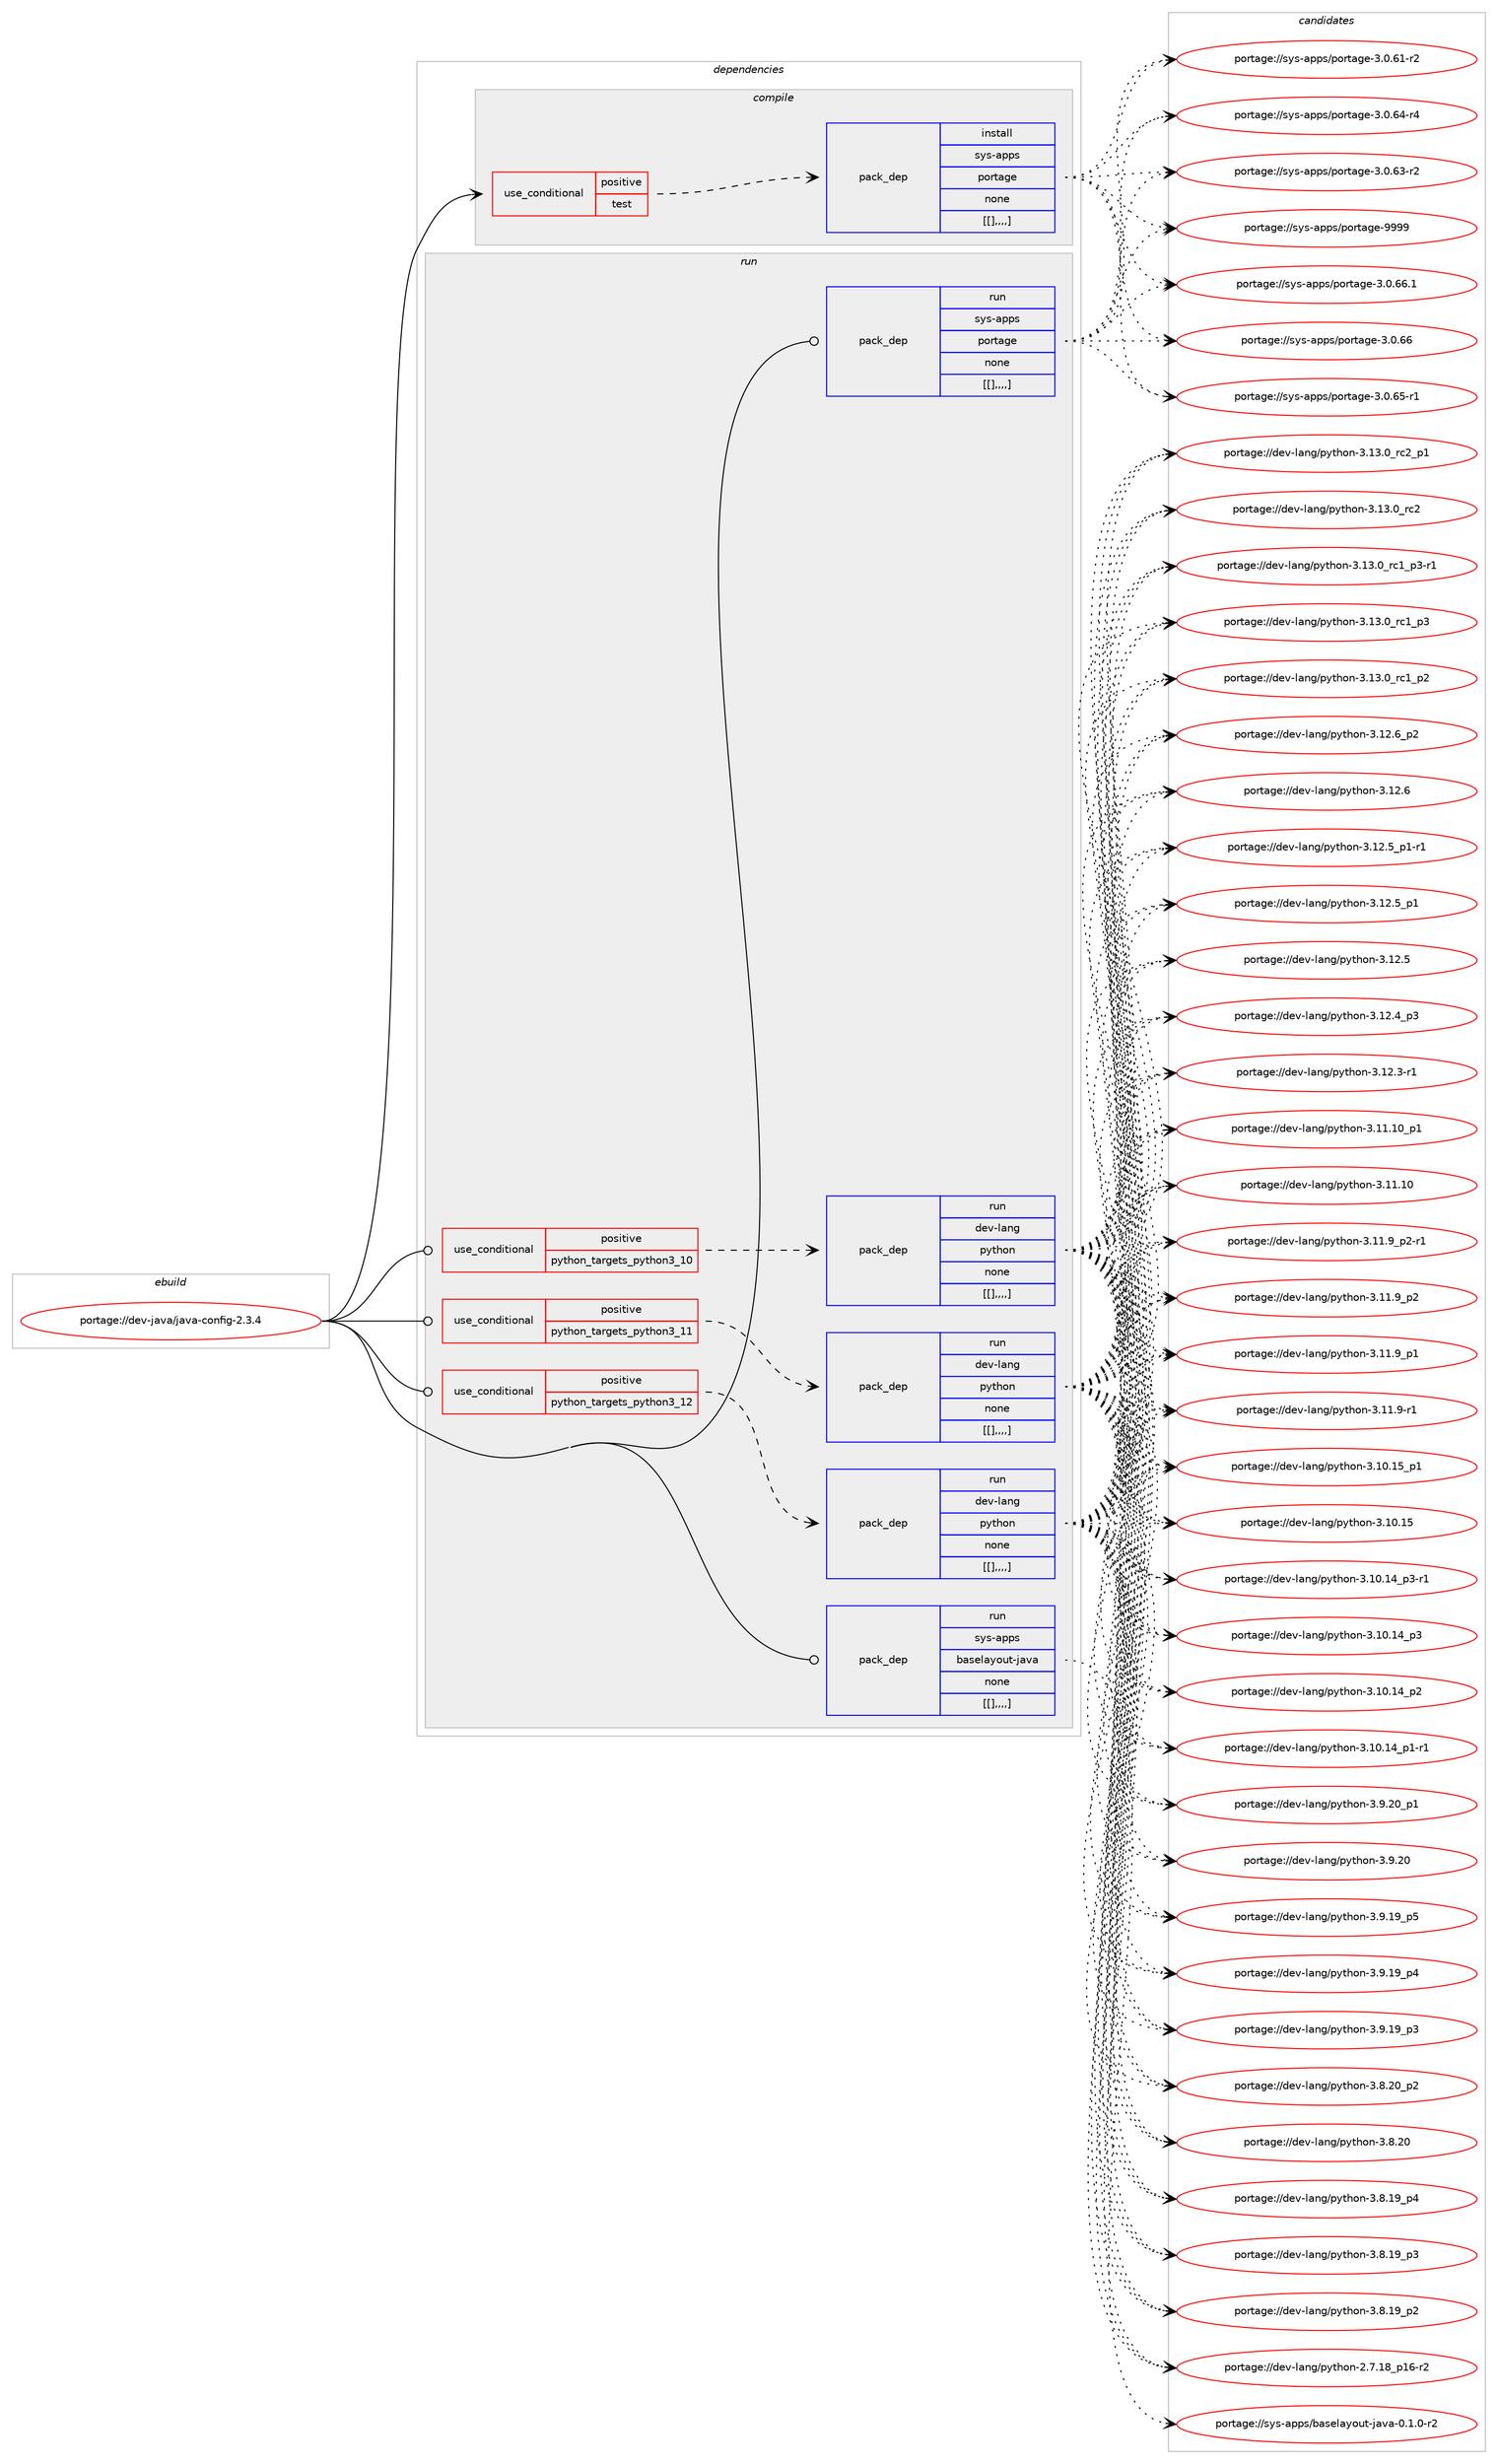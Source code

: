 digraph prolog {

# *************
# Graph options
# *************

newrank=true;
concentrate=true;
compound=true;
graph [rankdir=LR,fontname=Helvetica,fontsize=10,ranksep=1.5];#, ranksep=2.5, nodesep=0.2];
edge  [arrowhead=vee];
node  [fontname=Helvetica,fontsize=10];

# **********
# The ebuild
# **********

subgraph cluster_leftcol {
color=gray;
label=<<i>ebuild</i>>;
id [label="portage://dev-java/java-config-2.3.4", color=red, width=4, href="../dev-java/java-config-2.3.4.svg"];
}

# ****************
# The dependencies
# ****************

subgraph cluster_midcol {
color=gray;
label=<<i>dependencies</i>>;
subgraph cluster_compile {
fillcolor="#eeeeee";
style=filled;
label=<<i>compile</i>>;
subgraph cond22505 {
dependency94938 [label=<<TABLE BORDER="0" CELLBORDER="1" CELLSPACING="0" CELLPADDING="4"><TR><TD ROWSPAN="3" CELLPADDING="10">use_conditional</TD></TR><TR><TD>positive</TD></TR><TR><TD>test</TD></TR></TABLE>>, shape=none, color=red];
subgraph pack71387 {
dependency94939 [label=<<TABLE BORDER="0" CELLBORDER="1" CELLSPACING="0" CELLPADDING="4" WIDTH="220"><TR><TD ROWSPAN="6" CELLPADDING="30">pack_dep</TD></TR><TR><TD WIDTH="110">install</TD></TR><TR><TD>sys-apps</TD></TR><TR><TD>portage</TD></TR><TR><TD>none</TD></TR><TR><TD>[[],,,,]</TD></TR></TABLE>>, shape=none, color=blue];
}
dependency94938:e -> dependency94939:w [weight=20,style="dashed",arrowhead="vee"];
}
id:e -> dependency94938:w [weight=20,style="solid",arrowhead="vee"];
}
subgraph cluster_compileandrun {
fillcolor="#eeeeee";
style=filled;
label=<<i>compile and run</i>>;
}
subgraph cluster_run {
fillcolor="#eeeeee";
style=filled;
label=<<i>run</i>>;
subgraph cond22506 {
dependency94940 [label=<<TABLE BORDER="0" CELLBORDER="1" CELLSPACING="0" CELLPADDING="4"><TR><TD ROWSPAN="3" CELLPADDING="10">use_conditional</TD></TR><TR><TD>positive</TD></TR><TR><TD>python_targets_python3_10</TD></TR></TABLE>>, shape=none, color=red];
subgraph pack71388 {
dependency94941 [label=<<TABLE BORDER="0" CELLBORDER="1" CELLSPACING="0" CELLPADDING="4" WIDTH="220"><TR><TD ROWSPAN="6" CELLPADDING="30">pack_dep</TD></TR><TR><TD WIDTH="110">run</TD></TR><TR><TD>dev-lang</TD></TR><TR><TD>python</TD></TR><TR><TD>none</TD></TR><TR><TD>[[],,,,]</TD></TR></TABLE>>, shape=none, color=blue];
}
dependency94940:e -> dependency94941:w [weight=20,style="dashed",arrowhead="vee"];
}
id:e -> dependency94940:w [weight=20,style="solid",arrowhead="odot"];
subgraph cond22507 {
dependency94942 [label=<<TABLE BORDER="0" CELLBORDER="1" CELLSPACING="0" CELLPADDING="4"><TR><TD ROWSPAN="3" CELLPADDING="10">use_conditional</TD></TR><TR><TD>positive</TD></TR><TR><TD>python_targets_python3_11</TD></TR></TABLE>>, shape=none, color=red];
subgraph pack71389 {
dependency94943 [label=<<TABLE BORDER="0" CELLBORDER="1" CELLSPACING="0" CELLPADDING="4" WIDTH="220"><TR><TD ROWSPAN="6" CELLPADDING="30">pack_dep</TD></TR><TR><TD WIDTH="110">run</TD></TR><TR><TD>dev-lang</TD></TR><TR><TD>python</TD></TR><TR><TD>none</TD></TR><TR><TD>[[],,,,]</TD></TR></TABLE>>, shape=none, color=blue];
}
dependency94942:e -> dependency94943:w [weight=20,style="dashed",arrowhead="vee"];
}
id:e -> dependency94942:w [weight=20,style="solid",arrowhead="odot"];
subgraph cond22508 {
dependency94944 [label=<<TABLE BORDER="0" CELLBORDER="1" CELLSPACING="0" CELLPADDING="4"><TR><TD ROWSPAN="3" CELLPADDING="10">use_conditional</TD></TR><TR><TD>positive</TD></TR><TR><TD>python_targets_python3_12</TD></TR></TABLE>>, shape=none, color=red];
subgraph pack71390 {
dependency94945 [label=<<TABLE BORDER="0" CELLBORDER="1" CELLSPACING="0" CELLPADDING="4" WIDTH="220"><TR><TD ROWSPAN="6" CELLPADDING="30">pack_dep</TD></TR><TR><TD WIDTH="110">run</TD></TR><TR><TD>dev-lang</TD></TR><TR><TD>python</TD></TR><TR><TD>none</TD></TR><TR><TD>[[],,,,]</TD></TR></TABLE>>, shape=none, color=blue];
}
dependency94944:e -> dependency94945:w [weight=20,style="dashed",arrowhead="vee"];
}
id:e -> dependency94944:w [weight=20,style="solid",arrowhead="odot"];
subgraph pack71391 {
dependency94946 [label=<<TABLE BORDER="0" CELLBORDER="1" CELLSPACING="0" CELLPADDING="4" WIDTH="220"><TR><TD ROWSPAN="6" CELLPADDING="30">pack_dep</TD></TR><TR><TD WIDTH="110">run</TD></TR><TR><TD>sys-apps</TD></TR><TR><TD>baselayout-java</TD></TR><TR><TD>none</TD></TR><TR><TD>[[],,,,]</TD></TR></TABLE>>, shape=none, color=blue];
}
id:e -> dependency94946:w [weight=20,style="solid",arrowhead="odot"];
subgraph pack71392 {
dependency94947 [label=<<TABLE BORDER="0" CELLBORDER="1" CELLSPACING="0" CELLPADDING="4" WIDTH="220"><TR><TD ROWSPAN="6" CELLPADDING="30">pack_dep</TD></TR><TR><TD WIDTH="110">run</TD></TR><TR><TD>sys-apps</TD></TR><TR><TD>portage</TD></TR><TR><TD>none</TD></TR><TR><TD>[[],,,,]</TD></TR></TABLE>>, shape=none, color=blue];
}
id:e -> dependency94947:w [weight=20,style="solid",arrowhead="odot"];
}
}

# **************
# The candidates
# **************

subgraph cluster_choices {
rank=same;
color=gray;
label=<<i>candidates</i>>;

subgraph choice71387 {
color=black;
nodesep=1;
choice115121115459711211211547112111114116971031014557575757 [label="portage://sys-apps/portage-9999", color=red, width=4,href="../sys-apps/portage-9999.svg"];
choice11512111545971121121154711211111411697103101455146484654544649 [label="portage://sys-apps/portage-3.0.66.1", color=red, width=4,href="../sys-apps/portage-3.0.66.1.svg"];
choice1151211154597112112115471121111141169710310145514648465454 [label="portage://sys-apps/portage-3.0.66", color=red, width=4,href="../sys-apps/portage-3.0.66.svg"];
choice11512111545971121121154711211111411697103101455146484654534511449 [label="portage://sys-apps/portage-3.0.65-r1", color=red, width=4,href="../sys-apps/portage-3.0.65-r1.svg"];
choice11512111545971121121154711211111411697103101455146484654524511452 [label="portage://sys-apps/portage-3.0.64-r4", color=red, width=4,href="../sys-apps/portage-3.0.64-r4.svg"];
choice11512111545971121121154711211111411697103101455146484654514511450 [label="portage://sys-apps/portage-3.0.63-r2", color=red, width=4,href="../sys-apps/portage-3.0.63-r2.svg"];
choice11512111545971121121154711211111411697103101455146484654494511450 [label="portage://sys-apps/portage-3.0.61-r2", color=red, width=4,href="../sys-apps/portage-3.0.61-r2.svg"];
dependency94939:e -> choice115121115459711211211547112111114116971031014557575757:w [style=dotted,weight="100"];
dependency94939:e -> choice11512111545971121121154711211111411697103101455146484654544649:w [style=dotted,weight="100"];
dependency94939:e -> choice1151211154597112112115471121111141169710310145514648465454:w [style=dotted,weight="100"];
dependency94939:e -> choice11512111545971121121154711211111411697103101455146484654534511449:w [style=dotted,weight="100"];
dependency94939:e -> choice11512111545971121121154711211111411697103101455146484654524511452:w [style=dotted,weight="100"];
dependency94939:e -> choice11512111545971121121154711211111411697103101455146484654514511450:w [style=dotted,weight="100"];
dependency94939:e -> choice11512111545971121121154711211111411697103101455146484654494511450:w [style=dotted,weight="100"];
}
subgraph choice71388 {
color=black;
nodesep=1;
choice100101118451089711010347112121116104111110455146495146489511499509511249 [label="portage://dev-lang/python-3.13.0_rc2_p1", color=red, width=4,href="../dev-lang/python-3.13.0_rc2_p1.svg"];
choice10010111845108971101034711212111610411111045514649514648951149950 [label="portage://dev-lang/python-3.13.0_rc2", color=red, width=4,href="../dev-lang/python-3.13.0_rc2.svg"];
choice1001011184510897110103471121211161041111104551464951464895114994995112514511449 [label="portage://dev-lang/python-3.13.0_rc1_p3-r1", color=red, width=4,href="../dev-lang/python-3.13.0_rc1_p3-r1.svg"];
choice100101118451089711010347112121116104111110455146495146489511499499511251 [label="portage://dev-lang/python-3.13.0_rc1_p3", color=red, width=4,href="../dev-lang/python-3.13.0_rc1_p3.svg"];
choice100101118451089711010347112121116104111110455146495146489511499499511250 [label="portage://dev-lang/python-3.13.0_rc1_p2", color=red, width=4,href="../dev-lang/python-3.13.0_rc1_p2.svg"];
choice100101118451089711010347112121116104111110455146495046549511250 [label="portage://dev-lang/python-3.12.6_p2", color=red, width=4,href="../dev-lang/python-3.12.6_p2.svg"];
choice10010111845108971101034711212111610411111045514649504654 [label="portage://dev-lang/python-3.12.6", color=red, width=4,href="../dev-lang/python-3.12.6.svg"];
choice1001011184510897110103471121211161041111104551464950465395112494511449 [label="portage://dev-lang/python-3.12.5_p1-r1", color=red, width=4,href="../dev-lang/python-3.12.5_p1-r1.svg"];
choice100101118451089711010347112121116104111110455146495046539511249 [label="portage://dev-lang/python-3.12.5_p1", color=red, width=4,href="../dev-lang/python-3.12.5_p1.svg"];
choice10010111845108971101034711212111610411111045514649504653 [label="portage://dev-lang/python-3.12.5", color=red, width=4,href="../dev-lang/python-3.12.5.svg"];
choice100101118451089711010347112121116104111110455146495046529511251 [label="portage://dev-lang/python-3.12.4_p3", color=red, width=4,href="../dev-lang/python-3.12.4_p3.svg"];
choice100101118451089711010347112121116104111110455146495046514511449 [label="portage://dev-lang/python-3.12.3-r1", color=red, width=4,href="../dev-lang/python-3.12.3-r1.svg"];
choice10010111845108971101034711212111610411111045514649494649489511249 [label="portage://dev-lang/python-3.11.10_p1", color=red, width=4,href="../dev-lang/python-3.11.10_p1.svg"];
choice1001011184510897110103471121211161041111104551464949464948 [label="portage://dev-lang/python-3.11.10", color=red, width=4,href="../dev-lang/python-3.11.10.svg"];
choice1001011184510897110103471121211161041111104551464949465795112504511449 [label="portage://dev-lang/python-3.11.9_p2-r1", color=red, width=4,href="../dev-lang/python-3.11.9_p2-r1.svg"];
choice100101118451089711010347112121116104111110455146494946579511250 [label="portage://dev-lang/python-3.11.9_p2", color=red, width=4,href="../dev-lang/python-3.11.9_p2.svg"];
choice100101118451089711010347112121116104111110455146494946579511249 [label="portage://dev-lang/python-3.11.9_p1", color=red, width=4,href="../dev-lang/python-3.11.9_p1.svg"];
choice100101118451089711010347112121116104111110455146494946574511449 [label="portage://dev-lang/python-3.11.9-r1", color=red, width=4,href="../dev-lang/python-3.11.9-r1.svg"];
choice10010111845108971101034711212111610411111045514649484649539511249 [label="portage://dev-lang/python-3.10.15_p1", color=red, width=4,href="../dev-lang/python-3.10.15_p1.svg"];
choice1001011184510897110103471121211161041111104551464948464953 [label="portage://dev-lang/python-3.10.15", color=red, width=4,href="../dev-lang/python-3.10.15.svg"];
choice100101118451089711010347112121116104111110455146494846495295112514511449 [label="portage://dev-lang/python-3.10.14_p3-r1", color=red, width=4,href="../dev-lang/python-3.10.14_p3-r1.svg"];
choice10010111845108971101034711212111610411111045514649484649529511251 [label="portage://dev-lang/python-3.10.14_p3", color=red, width=4,href="../dev-lang/python-3.10.14_p3.svg"];
choice10010111845108971101034711212111610411111045514649484649529511250 [label="portage://dev-lang/python-3.10.14_p2", color=red, width=4,href="../dev-lang/python-3.10.14_p2.svg"];
choice100101118451089711010347112121116104111110455146494846495295112494511449 [label="portage://dev-lang/python-3.10.14_p1-r1", color=red, width=4,href="../dev-lang/python-3.10.14_p1-r1.svg"];
choice100101118451089711010347112121116104111110455146574650489511249 [label="portage://dev-lang/python-3.9.20_p1", color=red, width=4,href="../dev-lang/python-3.9.20_p1.svg"];
choice10010111845108971101034711212111610411111045514657465048 [label="portage://dev-lang/python-3.9.20", color=red, width=4,href="../dev-lang/python-3.9.20.svg"];
choice100101118451089711010347112121116104111110455146574649579511253 [label="portage://dev-lang/python-3.9.19_p5", color=red, width=4,href="../dev-lang/python-3.9.19_p5.svg"];
choice100101118451089711010347112121116104111110455146574649579511252 [label="portage://dev-lang/python-3.9.19_p4", color=red, width=4,href="../dev-lang/python-3.9.19_p4.svg"];
choice100101118451089711010347112121116104111110455146574649579511251 [label="portage://dev-lang/python-3.9.19_p3", color=red, width=4,href="../dev-lang/python-3.9.19_p3.svg"];
choice100101118451089711010347112121116104111110455146564650489511250 [label="portage://dev-lang/python-3.8.20_p2", color=red, width=4,href="../dev-lang/python-3.8.20_p2.svg"];
choice10010111845108971101034711212111610411111045514656465048 [label="portage://dev-lang/python-3.8.20", color=red, width=4,href="../dev-lang/python-3.8.20.svg"];
choice100101118451089711010347112121116104111110455146564649579511252 [label="portage://dev-lang/python-3.8.19_p4", color=red, width=4,href="../dev-lang/python-3.8.19_p4.svg"];
choice100101118451089711010347112121116104111110455146564649579511251 [label="portage://dev-lang/python-3.8.19_p3", color=red, width=4,href="../dev-lang/python-3.8.19_p3.svg"];
choice100101118451089711010347112121116104111110455146564649579511250 [label="portage://dev-lang/python-3.8.19_p2", color=red, width=4,href="../dev-lang/python-3.8.19_p2.svg"];
choice100101118451089711010347112121116104111110455046554649569511249544511450 [label="portage://dev-lang/python-2.7.18_p16-r2", color=red, width=4,href="../dev-lang/python-2.7.18_p16-r2.svg"];
dependency94941:e -> choice100101118451089711010347112121116104111110455146495146489511499509511249:w [style=dotted,weight="100"];
dependency94941:e -> choice10010111845108971101034711212111610411111045514649514648951149950:w [style=dotted,weight="100"];
dependency94941:e -> choice1001011184510897110103471121211161041111104551464951464895114994995112514511449:w [style=dotted,weight="100"];
dependency94941:e -> choice100101118451089711010347112121116104111110455146495146489511499499511251:w [style=dotted,weight="100"];
dependency94941:e -> choice100101118451089711010347112121116104111110455146495146489511499499511250:w [style=dotted,weight="100"];
dependency94941:e -> choice100101118451089711010347112121116104111110455146495046549511250:w [style=dotted,weight="100"];
dependency94941:e -> choice10010111845108971101034711212111610411111045514649504654:w [style=dotted,weight="100"];
dependency94941:e -> choice1001011184510897110103471121211161041111104551464950465395112494511449:w [style=dotted,weight="100"];
dependency94941:e -> choice100101118451089711010347112121116104111110455146495046539511249:w [style=dotted,weight="100"];
dependency94941:e -> choice10010111845108971101034711212111610411111045514649504653:w [style=dotted,weight="100"];
dependency94941:e -> choice100101118451089711010347112121116104111110455146495046529511251:w [style=dotted,weight="100"];
dependency94941:e -> choice100101118451089711010347112121116104111110455146495046514511449:w [style=dotted,weight="100"];
dependency94941:e -> choice10010111845108971101034711212111610411111045514649494649489511249:w [style=dotted,weight="100"];
dependency94941:e -> choice1001011184510897110103471121211161041111104551464949464948:w [style=dotted,weight="100"];
dependency94941:e -> choice1001011184510897110103471121211161041111104551464949465795112504511449:w [style=dotted,weight="100"];
dependency94941:e -> choice100101118451089711010347112121116104111110455146494946579511250:w [style=dotted,weight="100"];
dependency94941:e -> choice100101118451089711010347112121116104111110455146494946579511249:w [style=dotted,weight="100"];
dependency94941:e -> choice100101118451089711010347112121116104111110455146494946574511449:w [style=dotted,weight="100"];
dependency94941:e -> choice10010111845108971101034711212111610411111045514649484649539511249:w [style=dotted,weight="100"];
dependency94941:e -> choice1001011184510897110103471121211161041111104551464948464953:w [style=dotted,weight="100"];
dependency94941:e -> choice100101118451089711010347112121116104111110455146494846495295112514511449:w [style=dotted,weight="100"];
dependency94941:e -> choice10010111845108971101034711212111610411111045514649484649529511251:w [style=dotted,weight="100"];
dependency94941:e -> choice10010111845108971101034711212111610411111045514649484649529511250:w [style=dotted,weight="100"];
dependency94941:e -> choice100101118451089711010347112121116104111110455146494846495295112494511449:w [style=dotted,weight="100"];
dependency94941:e -> choice100101118451089711010347112121116104111110455146574650489511249:w [style=dotted,weight="100"];
dependency94941:e -> choice10010111845108971101034711212111610411111045514657465048:w [style=dotted,weight="100"];
dependency94941:e -> choice100101118451089711010347112121116104111110455146574649579511253:w [style=dotted,weight="100"];
dependency94941:e -> choice100101118451089711010347112121116104111110455146574649579511252:w [style=dotted,weight="100"];
dependency94941:e -> choice100101118451089711010347112121116104111110455146574649579511251:w [style=dotted,weight="100"];
dependency94941:e -> choice100101118451089711010347112121116104111110455146564650489511250:w [style=dotted,weight="100"];
dependency94941:e -> choice10010111845108971101034711212111610411111045514656465048:w [style=dotted,weight="100"];
dependency94941:e -> choice100101118451089711010347112121116104111110455146564649579511252:w [style=dotted,weight="100"];
dependency94941:e -> choice100101118451089711010347112121116104111110455146564649579511251:w [style=dotted,weight="100"];
dependency94941:e -> choice100101118451089711010347112121116104111110455146564649579511250:w [style=dotted,weight="100"];
dependency94941:e -> choice100101118451089711010347112121116104111110455046554649569511249544511450:w [style=dotted,weight="100"];
}
subgraph choice71389 {
color=black;
nodesep=1;
choice100101118451089711010347112121116104111110455146495146489511499509511249 [label="portage://dev-lang/python-3.13.0_rc2_p1", color=red, width=4,href="../dev-lang/python-3.13.0_rc2_p1.svg"];
choice10010111845108971101034711212111610411111045514649514648951149950 [label="portage://dev-lang/python-3.13.0_rc2", color=red, width=4,href="../dev-lang/python-3.13.0_rc2.svg"];
choice1001011184510897110103471121211161041111104551464951464895114994995112514511449 [label="portage://dev-lang/python-3.13.0_rc1_p3-r1", color=red, width=4,href="../dev-lang/python-3.13.0_rc1_p3-r1.svg"];
choice100101118451089711010347112121116104111110455146495146489511499499511251 [label="portage://dev-lang/python-3.13.0_rc1_p3", color=red, width=4,href="../dev-lang/python-3.13.0_rc1_p3.svg"];
choice100101118451089711010347112121116104111110455146495146489511499499511250 [label="portage://dev-lang/python-3.13.0_rc1_p2", color=red, width=4,href="../dev-lang/python-3.13.0_rc1_p2.svg"];
choice100101118451089711010347112121116104111110455146495046549511250 [label="portage://dev-lang/python-3.12.6_p2", color=red, width=4,href="../dev-lang/python-3.12.6_p2.svg"];
choice10010111845108971101034711212111610411111045514649504654 [label="portage://dev-lang/python-3.12.6", color=red, width=4,href="../dev-lang/python-3.12.6.svg"];
choice1001011184510897110103471121211161041111104551464950465395112494511449 [label="portage://dev-lang/python-3.12.5_p1-r1", color=red, width=4,href="../dev-lang/python-3.12.5_p1-r1.svg"];
choice100101118451089711010347112121116104111110455146495046539511249 [label="portage://dev-lang/python-3.12.5_p1", color=red, width=4,href="../dev-lang/python-3.12.5_p1.svg"];
choice10010111845108971101034711212111610411111045514649504653 [label="portage://dev-lang/python-3.12.5", color=red, width=4,href="../dev-lang/python-3.12.5.svg"];
choice100101118451089711010347112121116104111110455146495046529511251 [label="portage://dev-lang/python-3.12.4_p3", color=red, width=4,href="../dev-lang/python-3.12.4_p3.svg"];
choice100101118451089711010347112121116104111110455146495046514511449 [label="portage://dev-lang/python-3.12.3-r1", color=red, width=4,href="../dev-lang/python-3.12.3-r1.svg"];
choice10010111845108971101034711212111610411111045514649494649489511249 [label="portage://dev-lang/python-3.11.10_p1", color=red, width=4,href="../dev-lang/python-3.11.10_p1.svg"];
choice1001011184510897110103471121211161041111104551464949464948 [label="portage://dev-lang/python-3.11.10", color=red, width=4,href="../dev-lang/python-3.11.10.svg"];
choice1001011184510897110103471121211161041111104551464949465795112504511449 [label="portage://dev-lang/python-3.11.9_p2-r1", color=red, width=4,href="../dev-lang/python-3.11.9_p2-r1.svg"];
choice100101118451089711010347112121116104111110455146494946579511250 [label="portage://dev-lang/python-3.11.9_p2", color=red, width=4,href="../dev-lang/python-3.11.9_p2.svg"];
choice100101118451089711010347112121116104111110455146494946579511249 [label="portage://dev-lang/python-3.11.9_p1", color=red, width=4,href="../dev-lang/python-3.11.9_p1.svg"];
choice100101118451089711010347112121116104111110455146494946574511449 [label="portage://dev-lang/python-3.11.9-r1", color=red, width=4,href="../dev-lang/python-3.11.9-r1.svg"];
choice10010111845108971101034711212111610411111045514649484649539511249 [label="portage://dev-lang/python-3.10.15_p1", color=red, width=4,href="../dev-lang/python-3.10.15_p1.svg"];
choice1001011184510897110103471121211161041111104551464948464953 [label="portage://dev-lang/python-3.10.15", color=red, width=4,href="../dev-lang/python-3.10.15.svg"];
choice100101118451089711010347112121116104111110455146494846495295112514511449 [label="portage://dev-lang/python-3.10.14_p3-r1", color=red, width=4,href="../dev-lang/python-3.10.14_p3-r1.svg"];
choice10010111845108971101034711212111610411111045514649484649529511251 [label="portage://dev-lang/python-3.10.14_p3", color=red, width=4,href="../dev-lang/python-3.10.14_p3.svg"];
choice10010111845108971101034711212111610411111045514649484649529511250 [label="portage://dev-lang/python-3.10.14_p2", color=red, width=4,href="../dev-lang/python-3.10.14_p2.svg"];
choice100101118451089711010347112121116104111110455146494846495295112494511449 [label="portage://dev-lang/python-3.10.14_p1-r1", color=red, width=4,href="../dev-lang/python-3.10.14_p1-r1.svg"];
choice100101118451089711010347112121116104111110455146574650489511249 [label="portage://dev-lang/python-3.9.20_p1", color=red, width=4,href="../dev-lang/python-3.9.20_p1.svg"];
choice10010111845108971101034711212111610411111045514657465048 [label="portage://dev-lang/python-3.9.20", color=red, width=4,href="../dev-lang/python-3.9.20.svg"];
choice100101118451089711010347112121116104111110455146574649579511253 [label="portage://dev-lang/python-3.9.19_p5", color=red, width=4,href="../dev-lang/python-3.9.19_p5.svg"];
choice100101118451089711010347112121116104111110455146574649579511252 [label="portage://dev-lang/python-3.9.19_p4", color=red, width=4,href="../dev-lang/python-3.9.19_p4.svg"];
choice100101118451089711010347112121116104111110455146574649579511251 [label="portage://dev-lang/python-3.9.19_p3", color=red, width=4,href="../dev-lang/python-3.9.19_p3.svg"];
choice100101118451089711010347112121116104111110455146564650489511250 [label="portage://dev-lang/python-3.8.20_p2", color=red, width=4,href="../dev-lang/python-3.8.20_p2.svg"];
choice10010111845108971101034711212111610411111045514656465048 [label="portage://dev-lang/python-3.8.20", color=red, width=4,href="../dev-lang/python-3.8.20.svg"];
choice100101118451089711010347112121116104111110455146564649579511252 [label="portage://dev-lang/python-3.8.19_p4", color=red, width=4,href="../dev-lang/python-3.8.19_p4.svg"];
choice100101118451089711010347112121116104111110455146564649579511251 [label="portage://dev-lang/python-3.8.19_p3", color=red, width=4,href="../dev-lang/python-3.8.19_p3.svg"];
choice100101118451089711010347112121116104111110455146564649579511250 [label="portage://dev-lang/python-3.8.19_p2", color=red, width=4,href="../dev-lang/python-3.8.19_p2.svg"];
choice100101118451089711010347112121116104111110455046554649569511249544511450 [label="portage://dev-lang/python-2.7.18_p16-r2", color=red, width=4,href="../dev-lang/python-2.7.18_p16-r2.svg"];
dependency94943:e -> choice100101118451089711010347112121116104111110455146495146489511499509511249:w [style=dotted,weight="100"];
dependency94943:e -> choice10010111845108971101034711212111610411111045514649514648951149950:w [style=dotted,weight="100"];
dependency94943:e -> choice1001011184510897110103471121211161041111104551464951464895114994995112514511449:w [style=dotted,weight="100"];
dependency94943:e -> choice100101118451089711010347112121116104111110455146495146489511499499511251:w [style=dotted,weight="100"];
dependency94943:e -> choice100101118451089711010347112121116104111110455146495146489511499499511250:w [style=dotted,weight="100"];
dependency94943:e -> choice100101118451089711010347112121116104111110455146495046549511250:w [style=dotted,weight="100"];
dependency94943:e -> choice10010111845108971101034711212111610411111045514649504654:w [style=dotted,weight="100"];
dependency94943:e -> choice1001011184510897110103471121211161041111104551464950465395112494511449:w [style=dotted,weight="100"];
dependency94943:e -> choice100101118451089711010347112121116104111110455146495046539511249:w [style=dotted,weight="100"];
dependency94943:e -> choice10010111845108971101034711212111610411111045514649504653:w [style=dotted,weight="100"];
dependency94943:e -> choice100101118451089711010347112121116104111110455146495046529511251:w [style=dotted,weight="100"];
dependency94943:e -> choice100101118451089711010347112121116104111110455146495046514511449:w [style=dotted,weight="100"];
dependency94943:e -> choice10010111845108971101034711212111610411111045514649494649489511249:w [style=dotted,weight="100"];
dependency94943:e -> choice1001011184510897110103471121211161041111104551464949464948:w [style=dotted,weight="100"];
dependency94943:e -> choice1001011184510897110103471121211161041111104551464949465795112504511449:w [style=dotted,weight="100"];
dependency94943:e -> choice100101118451089711010347112121116104111110455146494946579511250:w [style=dotted,weight="100"];
dependency94943:e -> choice100101118451089711010347112121116104111110455146494946579511249:w [style=dotted,weight="100"];
dependency94943:e -> choice100101118451089711010347112121116104111110455146494946574511449:w [style=dotted,weight="100"];
dependency94943:e -> choice10010111845108971101034711212111610411111045514649484649539511249:w [style=dotted,weight="100"];
dependency94943:e -> choice1001011184510897110103471121211161041111104551464948464953:w [style=dotted,weight="100"];
dependency94943:e -> choice100101118451089711010347112121116104111110455146494846495295112514511449:w [style=dotted,weight="100"];
dependency94943:e -> choice10010111845108971101034711212111610411111045514649484649529511251:w [style=dotted,weight="100"];
dependency94943:e -> choice10010111845108971101034711212111610411111045514649484649529511250:w [style=dotted,weight="100"];
dependency94943:e -> choice100101118451089711010347112121116104111110455146494846495295112494511449:w [style=dotted,weight="100"];
dependency94943:e -> choice100101118451089711010347112121116104111110455146574650489511249:w [style=dotted,weight="100"];
dependency94943:e -> choice10010111845108971101034711212111610411111045514657465048:w [style=dotted,weight="100"];
dependency94943:e -> choice100101118451089711010347112121116104111110455146574649579511253:w [style=dotted,weight="100"];
dependency94943:e -> choice100101118451089711010347112121116104111110455146574649579511252:w [style=dotted,weight="100"];
dependency94943:e -> choice100101118451089711010347112121116104111110455146574649579511251:w [style=dotted,weight="100"];
dependency94943:e -> choice100101118451089711010347112121116104111110455146564650489511250:w [style=dotted,weight="100"];
dependency94943:e -> choice10010111845108971101034711212111610411111045514656465048:w [style=dotted,weight="100"];
dependency94943:e -> choice100101118451089711010347112121116104111110455146564649579511252:w [style=dotted,weight="100"];
dependency94943:e -> choice100101118451089711010347112121116104111110455146564649579511251:w [style=dotted,weight="100"];
dependency94943:e -> choice100101118451089711010347112121116104111110455146564649579511250:w [style=dotted,weight="100"];
dependency94943:e -> choice100101118451089711010347112121116104111110455046554649569511249544511450:w [style=dotted,weight="100"];
}
subgraph choice71390 {
color=black;
nodesep=1;
choice100101118451089711010347112121116104111110455146495146489511499509511249 [label="portage://dev-lang/python-3.13.0_rc2_p1", color=red, width=4,href="../dev-lang/python-3.13.0_rc2_p1.svg"];
choice10010111845108971101034711212111610411111045514649514648951149950 [label="portage://dev-lang/python-3.13.0_rc2", color=red, width=4,href="../dev-lang/python-3.13.0_rc2.svg"];
choice1001011184510897110103471121211161041111104551464951464895114994995112514511449 [label="portage://dev-lang/python-3.13.0_rc1_p3-r1", color=red, width=4,href="../dev-lang/python-3.13.0_rc1_p3-r1.svg"];
choice100101118451089711010347112121116104111110455146495146489511499499511251 [label="portage://dev-lang/python-3.13.0_rc1_p3", color=red, width=4,href="../dev-lang/python-3.13.0_rc1_p3.svg"];
choice100101118451089711010347112121116104111110455146495146489511499499511250 [label="portage://dev-lang/python-3.13.0_rc1_p2", color=red, width=4,href="../dev-lang/python-3.13.0_rc1_p2.svg"];
choice100101118451089711010347112121116104111110455146495046549511250 [label="portage://dev-lang/python-3.12.6_p2", color=red, width=4,href="../dev-lang/python-3.12.6_p2.svg"];
choice10010111845108971101034711212111610411111045514649504654 [label="portage://dev-lang/python-3.12.6", color=red, width=4,href="../dev-lang/python-3.12.6.svg"];
choice1001011184510897110103471121211161041111104551464950465395112494511449 [label="portage://dev-lang/python-3.12.5_p1-r1", color=red, width=4,href="../dev-lang/python-3.12.5_p1-r1.svg"];
choice100101118451089711010347112121116104111110455146495046539511249 [label="portage://dev-lang/python-3.12.5_p1", color=red, width=4,href="../dev-lang/python-3.12.5_p1.svg"];
choice10010111845108971101034711212111610411111045514649504653 [label="portage://dev-lang/python-3.12.5", color=red, width=4,href="../dev-lang/python-3.12.5.svg"];
choice100101118451089711010347112121116104111110455146495046529511251 [label="portage://dev-lang/python-3.12.4_p3", color=red, width=4,href="../dev-lang/python-3.12.4_p3.svg"];
choice100101118451089711010347112121116104111110455146495046514511449 [label="portage://dev-lang/python-3.12.3-r1", color=red, width=4,href="../dev-lang/python-3.12.3-r1.svg"];
choice10010111845108971101034711212111610411111045514649494649489511249 [label="portage://dev-lang/python-3.11.10_p1", color=red, width=4,href="../dev-lang/python-3.11.10_p1.svg"];
choice1001011184510897110103471121211161041111104551464949464948 [label="portage://dev-lang/python-3.11.10", color=red, width=4,href="../dev-lang/python-3.11.10.svg"];
choice1001011184510897110103471121211161041111104551464949465795112504511449 [label="portage://dev-lang/python-3.11.9_p2-r1", color=red, width=4,href="../dev-lang/python-3.11.9_p2-r1.svg"];
choice100101118451089711010347112121116104111110455146494946579511250 [label="portage://dev-lang/python-3.11.9_p2", color=red, width=4,href="../dev-lang/python-3.11.9_p2.svg"];
choice100101118451089711010347112121116104111110455146494946579511249 [label="portage://dev-lang/python-3.11.9_p1", color=red, width=4,href="../dev-lang/python-3.11.9_p1.svg"];
choice100101118451089711010347112121116104111110455146494946574511449 [label="portage://dev-lang/python-3.11.9-r1", color=red, width=4,href="../dev-lang/python-3.11.9-r1.svg"];
choice10010111845108971101034711212111610411111045514649484649539511249 [label="portage://dev-lang/python-3.10.15_p1", color=red, width=4,href="../dev-lang/python-3.10.15_p1.svg"];
choice1001011184510897110103471121211161041111104551464948464953 [label="portage://dev-lang/python-3.10.15", color=red, width=4,href="../dev-lang/python-3.10.15.svg"];
choice100101118451089711010347112121116104111110455146494846495295112514511449 [label="portage://dev-lang/python-3.10.14_p3-r1", color=red, width=4,href="../dev-lang/python-3.10.14_p3-r1.svg"];
choice10010111845108971101034711212111610411111045514649484649529511251 [label="portage://dev-lang/python-3.10.14_p3", color=red, width=4,href="../dev-lang/python-3.10.14_p3.svg"];
choice10010111845108971101034711212111610411111045514649484649529511250 [label="portage://dev-lang/python-3.10.14_p2", color=red, width=4,href="../dev-lang/python-3.10.14_p2.svg"];
choice100101118451089711010347112121116104111110455146494846495295112494511449 [label="portage://dev-lang/python-3.10.14_p1-r1", color=red, width=4,href="../dev-lang/python-3.10.14_p1-r1.svg"];
choice100101118451089711010347112121116104111110455146574650489511249 [label="portage://dev-lang/python-3.9.20_p1", color=red, width=4,href="../dev-lang/python-3.9.20_p1.svg"];
choice10010111845108971101034711212111610411111045514657465048 [label="portage://dev-lang/python-3.9.20", color=red, width=4,href="../dev-lang/python-3.9.20.svg"];
choice100101118451089711010347112121116104111110455146574649579511253 [label="portage://dev-lang/python-3.9.19_p5", color=red, width=4,href="../dev-lang/python-3.9.19_p5.svg"];
choice100101118451089711010347112121116104111110455146574649579511252 [label="portage://dev-lang/python-3.9.19_p4", color=red, width=4,href="../dev-lang/python-3.9.19_p4.svg"];
choice100101118451089711010347112121116104111110455146574649579511251 [label="portage://dev-lang/python-3.9.19_p3", color=red, width=4,href="../dev-lang/python-3.9.19_p3.svg"];
choice100101118451089711010347112121116104111110455146564650489511250 [label="portage://dev-lang/python-3.8.20_p2", color=red, width=4,href="../dev-lang/python-3.8.20_p2.svg"];
choice10010111845108971101034711212111610411111045514656465048 [label="portage://dev-lang/python-3.8.20", color=red, width=4,href="../dev-lang/python-3.8.20.svg"];
choice100101118451089711010347112121116104111110455146564649579511252 [label="portage://dev-lang/python-3.8.19_p4", color=red, width=4,href="../dev-lang/python-3.8.19_p4.svg"];
choice100101118451089711010347112121116104111110455146564649579511251 [label="portage://dev-lang/python-3.8.19_p3", color=red, width=4,href="../dev-lang/python-3.8.19_p3.svg"];
choice100101118451089711010347112121116104111110455146564649579511250 [label="portage://dev-lang/python-3.8.19_p2", color=red, width=4,href="../dev-lang/python-3.8.19_p2.svg"];
choice100101118451089711010347112121116104111110455046554649569511249544511450 [label="portage://dev-lang/python-2.7.18_p16-r2", color=red, width=4,href="../dev-lang/python-2.7.18_p16-r2.svg"];
dependency94945:e -> choice100101118451089711010347112121116104111110455146495146489511499509511249:w [style=dotted,weight="100"];
dependency94945:e -> choice10010111845108971101034711212111610411111045514649514648951149950:w [style=dotted,weight="100"];
dependency94945:e -> choice1001011184510897110103471121211161041111104551464951464895114994995112514511449:w [style=dotted,weight="100"];
dependency94945:e -> choice100101118451089711010347112121116104111110455146495146489511499499511251:w [style=dotted,weight="100"];
dependency94945:e -> choice100101118451089711010347112121116104111110455146495146489511499499511250:w [style=dotted,weight="100"];
dependency94945:e -> choice100101118451089711010347112121116104111110455146495046549511250:w [style=dotted,weight="100"];
dependency94945:e -> choice10010111845108971101034711212111610411111045514649504654:w [style=dotted,weight="100"];
dependency94945:e -> choice1001011184510897110103471121211161041111104551464950465395112494511449:w [style=dotted,weight="100"];
dependency94945:e -> choice100101118451089711010347112121116104111110455146495046539511249:w [style=dotted,weight="100"];
dependency94945:e -> choice10010111845108971101034711212111610411111045514649504653:w [style=dotted,weight="100"];
dependency94945:e -> choice100101118451089711010347112121116104111110455146495046529511251:w [style=dotted,weight="100"];
dependency94945:e -> choice100101118451089711010347112121116104111110455146495046514511449:w [style=dotted,weight="100"];
dependency94945:e -> choice10010111845108971101034711212111610411111045514649494649489511249:w [style=dotted,weight="100"];
dependency94945:e -> choice1001011184510897110103471121211161041111104551464949464948:w [style=dotted,weight="100"];
dependency94945:e -> choice1001011184510897110103471121211161041111104551464949465795112504511449:w [style=dotted,weight="100"];
dependency94945:e -> choice100101118451089711010347112121116104111110455146494946579511250:w [style=dotted,weight="100"];
dependency94945:e -> choice100101118451089711010347112121116104111110455146494946579511249:w [style=dotted,weight="100"];
dependency94945:e -> choice100101118451089711010347112121116104111110455146494946574511449:w [style=dotted,weight="100"];
dependency94945:e -> choice10010111845108971101034711212111610411111045514649484649539511249:w [style=dotted,weight="100"];
dependency94945:e -> choice1001011184510897110103471121211161041111104551464948464953:w [style=dotted,weight="100"];
dependency94945:e -> choice100101118451089711010347112121116104111110455146494846495295112514511449:w [style=dotted,weight="100"];
dependency94945:e -> choice10010111845108971101034711212111610411111045514649484649529511251:w [style=dotted,weight="100"];
dependency94945:e -> choice10010111845108971101034711212111610411111045514649484649529511250:w [style=dotted,weight="100"];
dependency94945:e -> choice100101118451089711010347112121116104111110455146494846495295112494511449:w [style=dotted,weight="100"];
dependency94945:e -> choice100101118451089711010347112121116104111110455146574650489511249:w [style=dotted,weight="100"];
dependency94945:e -> choice10010111845108971101034711212111610411111045514657465048:w [style=dotted,weight="100"];
dependency94945:e -> choice100101118451089711010347112121116104111110455146574649579511253:w [style=dotted,weight="100"];
dependency94945:e -> choice100101118451089711010347112121116104111110455146574649579511252:w [style=dotted,weight="100"];
dependency94945:e -> choice100101118451089711010347112121116104111110455146574649579511251:w [style=dotted,weight="100"];
dependency94945:e -> choice100101118451089711010347112121116104111110455146564650489511250:w [style=dotted,weight="100"];
dependency94945:e -> choice10010111845108971101034711212111610411111045514656465048:w [style=dotted,weight="100"];
dependency94945:e -> choice100101118451089711010347112121116104111110455146564649579511252:w [style=dotted,weight="100"];
dependency94945:e -> choice100101118451089711010347112121116104111110455146564649579511251:w [style=dotted,weight="100"];
dependency94945:e -> choice100101118451089711010347112121116104111110455146564649579511250:w [style=dotted,weight="100"];
dependency94945:e -> choice100101118451089711010347112121116104111110455046554649569511249544511450:w [style=dotted,weight="100"];
}
subgraph choice71391 {
color=black;
nodesep=1;
choice1151211154597112112115479897115101108971211111171164510697118974548464946484511450 [label="portage://sys-apps/baselayout-java-0.1.0-r2", color=red, width=4,href="../sys-apps/baselayout-java-0.1.0-r2.svg"];
dependency94946:e -> choice1151211154597112112115479897115101108971211111171164510697118974548464946484511450:w [style=dotted,weight="100"];
}
subgraph choice71392 {
color=black;
nodesep=1;
choice115121115459711211211547112111114116971031014557575757 [label="portage://sys-apps/portage-9999", color=red, width=4,href="../sys-apps/portage-9999.svg"];
choice11512111545971121121154711211111411697103101455146484654544649 [label="portage://sys-apps/portage-3.0.66.1", color=red, width=4,href="../sys-apps/portage-3.0.66.1.svg"];
choice1151211154597112112115471121111141169710310145514648465454 [label="portage://sys-apps/portage-3.0.66", color=red, width=4,href="../sys-apps/portage-3.0.66.svg"];
choice11512111545971121121154711211111411697103101455146484654534511449 [label="portage://sys-apps/portage-3.0.65-r1", color=red, width=4,href="../sys-apps/portage-3.0.65-r1.svg"];
choice11512111545971121121154711211111411697103101455146484654524511452 [label="portage://sys-apps/portage-3.0.64-r4", color=red, width=4,href="../sys-apps/portage-3.0.64-r4.svg"];
choice11512111545971121121154711211111411697103101455146484654514511450 [label="portage://sys-apps/portage-3.0.63-r2", color=red, width=4,href="../sys-apps/portage-3.0.63-r2.svg"];
choice11512111545971121121154711211111411697103101455146484654494511450 [label="portage://sys-apps/portage-3.0.61-r2", color=red, width=4,href="../sys-apps/portage-3.0.61-r2.svg"];
dependency94947:e -> choice115121115459711211211547112111114116971031014557575757:w [style=dotted,weight="100"];
dependency94947:e -> choice11512111545971121121154711211111411697103101455146484654544649:w [style=dotted,weight="100"];
dependency94947:e -> choice1151211154597112112115471121111141169710310145514648465454:w [style=dotted,weight="100"];
dependency94947:e -> choice11512111545971121121154711211111411697103101455146484654534511449:w [style=dotted,weight="100"];
dependency94947:e -> choice11512111545971121121154711211111411697103101455146484654524511452:w [style=dotted,weight="100"];
dependency94947:e -> choice11512111545971121121154711211111411697103101455146484654514511450:w [style=dotted,weight="100"];
dependency94947:e -> choice11512111545971121121154711211111411697103101455146484654494511450:w [style=dotted,weight="100"];
}
}

}
